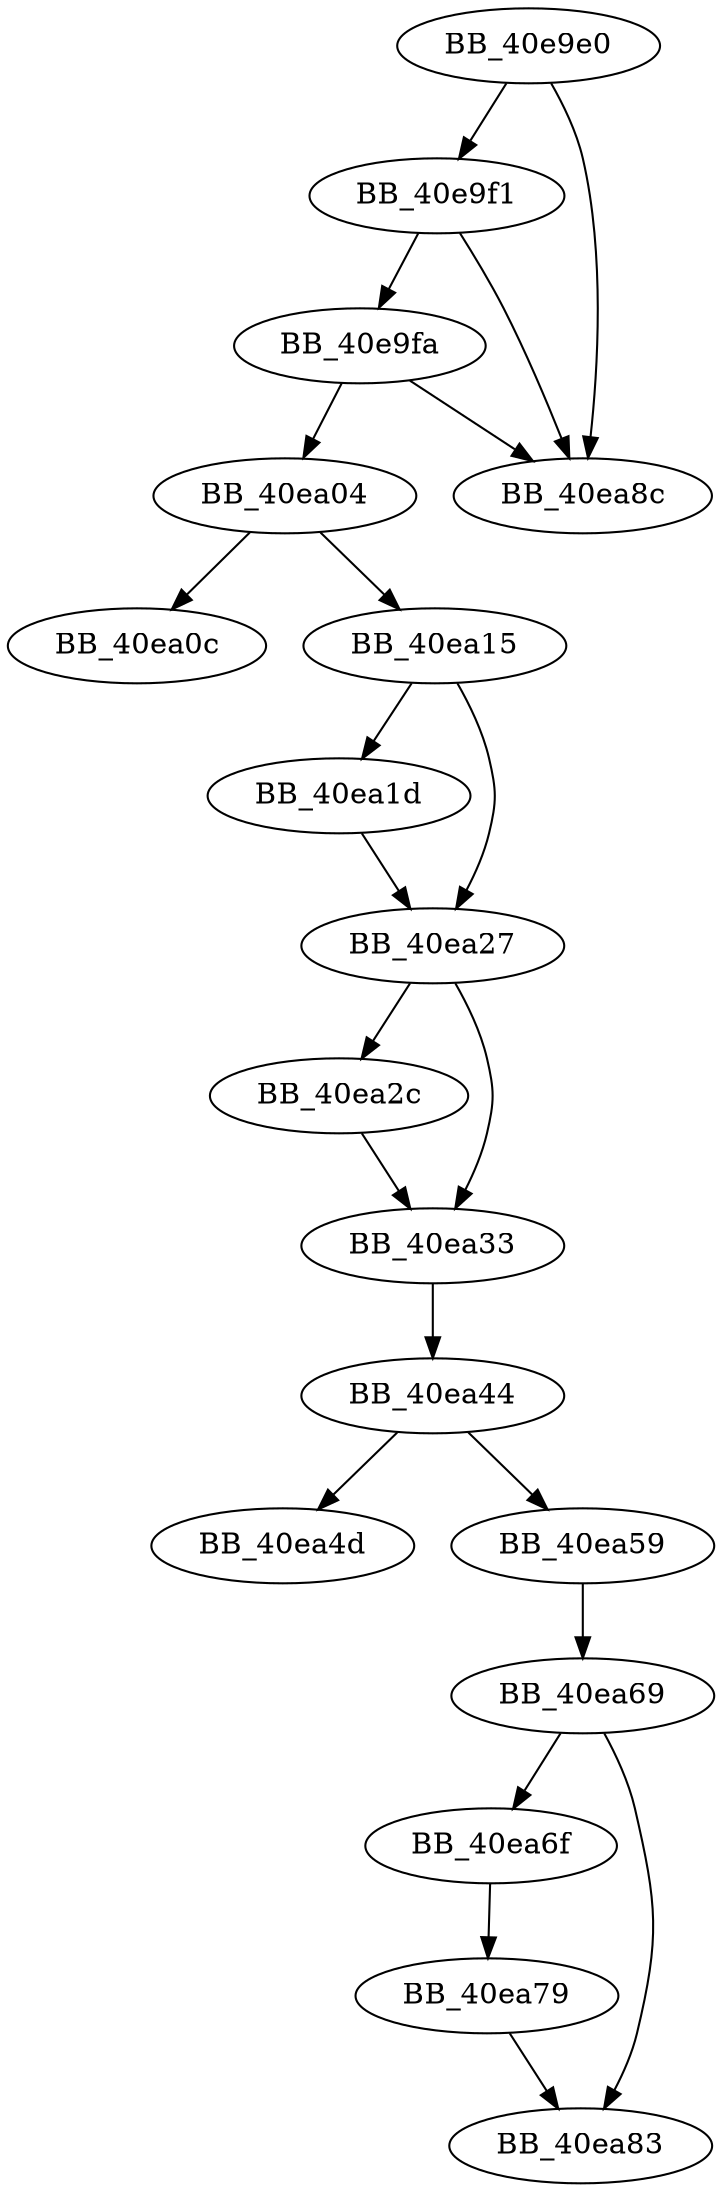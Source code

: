 DiGraph sub_40E9E0{
BB_40e9e0->BB_40e9f1
BB_40e9e0->BB_40ea8c
BB_40e9f1->BB_40e9fa
BB_40e9f1->BB_40ea8c
BB_40e9fa->BB_40ea04
BB_40e9fa->BB_40ea8c
BB_40ea04->BB_40ea0c
BB_40ea04->BB_40ea15
BB_40ea15->BB_40ea1d
BB_40ea15->BB_40ea27
BB_40ea1d->BB_40ea27
BB_40ea27->BB_40ea2c
BB_40ea27->BB_40ea33
BB_40ea2c->BB_40ea33
BB_40ea33->BB_40ea44
BB_40ea44->BB_40ea4d
BB_40ea44->BB_40ea59
BB_40ea59->BB_40ea69
BB_40ea69->BB_40ea6f
BB_40ea69->BB_40ea83
BB_40ea6f->BB_40ea79
BB_40ea79->BB_40ea83
}
